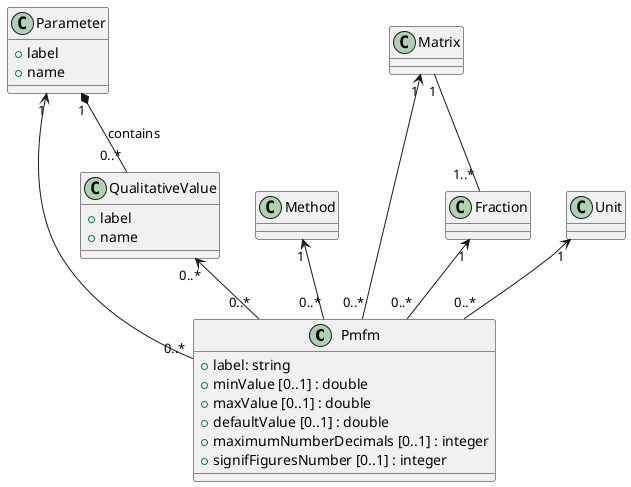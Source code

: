@startuml

class Pmfm {
  +label: string
  +minValue [0..1] : double
  +maxValue [0..1] : double
  +defaultValue [0..1] : double
  +maximumNumberDecimals [0..1] : integer
  +signifFiguresNumber [0..1] : integer
}

class Parameter {
  +label
  +name
}

class QualitativeValue {
  +label
  +name
}

Method "1" <-down- "0..*" Pmfm
Matrix "1" <-down- "0..*" Pmfm
Fraction "1" <-down- "0..*" Pmfm
QualitativeValue "0..*" <-down- "0..*" Pmfm
Unit "1" <-down- "0..*" Pmfm
Parameter "1" <-down- "0..*" Pmfm

Matrix "1" -- "1..*" Fraction
Parameter "1" *-- "0..*" QualitativeValue : contains

@enduml
